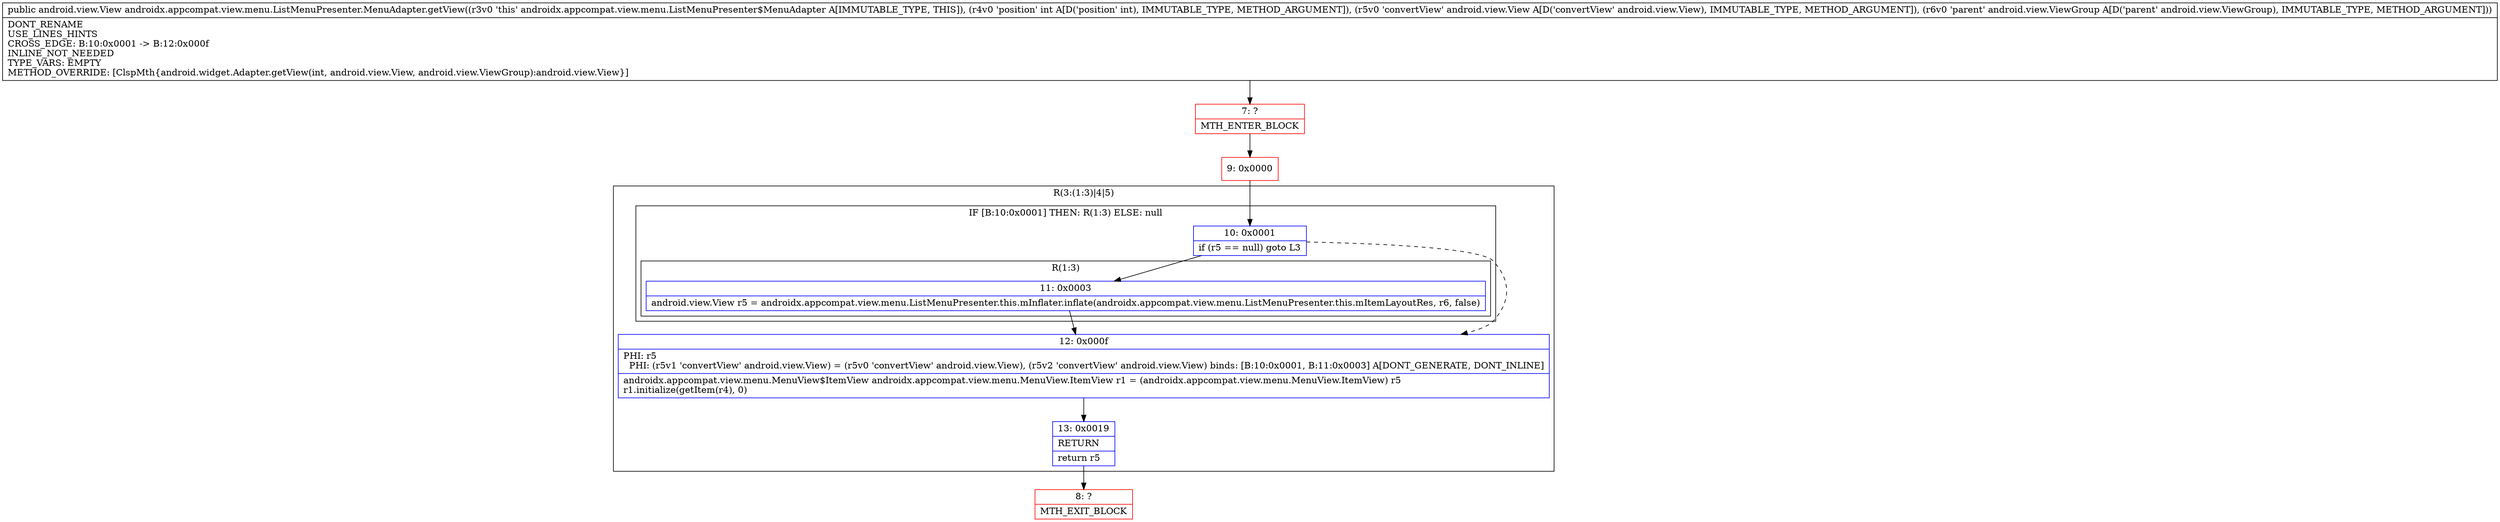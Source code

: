 digraph "CFG forandroidx.appcompat.view.menu.ListMenuPresenter.MenuAdapter.getView(ILandroid\/view\/View;Landroid\/view\/ViewGroup;)Landroid\/view\/View;" {
subgraph cluster_Region_1335161480 {
label = "R(3:(1:3)|4|5)";
node [shape=record,color=blue];
subgraph cluster_IfRegion_620904520 {
label = "IF [B:10:0x0001] THEN: R(1:3) ELSE: null";
node [shape=record,color=blue];
Node_10 [shape=record,label="{10\:\ 0x0001|if (r5 == null) goto L3\l}"];
subgraph cluster_Region_1411205001 {
label = "R(1:3)";
node [shape=record,color=blue];
Node_11 [shape=record,label="{11\:\ 0x0003|android.view.View r5 = androidx.appcompat.view.menu.ListMenuPresenter.this.mInflater.inflate(androidx.appcompat.view.menu.ListMenuPresenter.this.mItemLayoutRes, r6, false)\l}"];
}
}
Node_12 [shape=record,label="{12\:\ 0x000f|PHI: r5 \l  PHI: (r5v1 'convertView' android.view.View) = (r5v0 'convertView' android.view.View), (r5v2 'convertView' android.view.View) binds: [B:10:0x0001, B:11:0x0003] A[DONT_GENERATE, DONT_INLINE]\l|androidx.appcompat.view.menu.MenuView$ItemView androidx.appcompat.view.menu.MenuView.ItemView r1 = (androidx.appcompat.view.menu.MenuView.ItemView) r5\lr1.initialize(getItem(r4), 0)\l}"];
Node_13 [shape=record,label="{13\:\ 0x0019|RETURN\l|return r5\l}"];
}
Node_7 [shape=record,color=red,label="{7\:\ ?|MTH_ENTER_BLOCK\l}"];
Node_9 [shape=record,color=red,label="{9\:\ 0x0000}"];
Node_8 [shape=record,color=red,label="{8\:\ ?|MTH_EXIT_BLOCK\l}"];
MethodNode[shape=record,label="{public android.view.View androidx.appcompat.view.menu.ListMenuPresenter.MenuAdapter.getView((r3v0 'this' androidx.appcompat.view.menu.ListMenuPresenter$MenuAdapter A[IMMUTABLE_TYPE, THIS]), (r4v0 'position' int A[D('position' int), IMMUTABLE_TYPE, METHOD_ARGUMENT]), (r5v0 'convertView' android.view.View A[D('convertView' android.view.View), IMMUTABLE_TYPE, METHOD_ARGUMENT]), (r6v0 'parent' android.view.ViewGroup A[D('parent' android.view.ViewGroup), IMMUTABLE_TYPE, METHOD_ARGUMENT]))  | DONT_RENAME\lUSE_LINES_HINTS\lCROSS_EDGE: B:10:0x0001 \-\> B:12:0x000f\lINLINE_NOT_NEEDED\lTYPE_VARS: EMPTY\lMETHOD_OVERRIDE: [ClspMth\{android.widget.Adapter.getView(int, android.view.View, android.view.ViewGroup):android.view.View\}]\l}"];
MethodNode -> Node_7;Node_10 -> Node_11;
Node_10 -> Node_12[style=dashed];
Node_11 -> Node_12;
Node_12 -> Node_13;
Node_13 -> Node_8;
Node_7 -> Node_9;
Node_9 -> Node_10;
}

